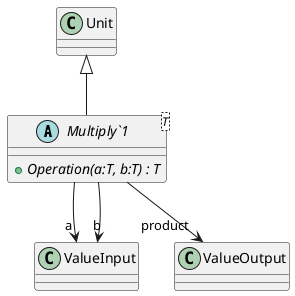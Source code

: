 @startuml
abstract class "Multiply`1"<T> {
    + {abstract} Operation(a:T, b:T) : T
}
Unit <|-- "Multiply`1"
"Multiply`1" --> "a" ValueInput
"Multiply`1" --> "b" ValueInput
"Multiply`1" --> "product" ValueOutput
@enduml
